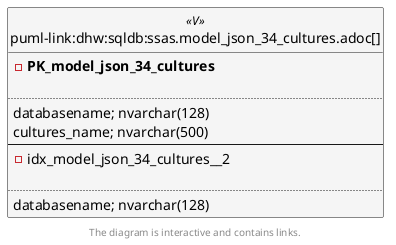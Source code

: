 @startuml
left to right direction
'top to bottom direction
hide circle
'avoide "." issues:
set namespaceSeparator none


skinparam class {
  BackgroundColor White
  BackgroundColor<<FN>> Yellow
  BackgroundColor<<FS>> Yellow
  BackgroundColor<<FT>> LightGray
  BackgroundColor<<IF>> Yellow
  BackgroundColor<<IS>> Yellow
  BackgroundColor<<P>> Aqua
  BackgroundColor<<PC>> Aqua
  BackgroundColor<<SN>> Yellow
  BackgroundColor<<SO>> SlateBlue
  BackgroundColor<<TF>> LightGray
  BackgroundColor<<TR>> Tomato
  BackgroundColor<<U>> White
  BackgroundColor<<V>> WhiteSmoke
  BackgroundColor<<X>> Aqua
  BackgroundColor<<external>> AliceBlue
}


entity "puml-link:dhw:sqldb:ssas.model_json_34_cultures.adoc[]" as ssas.model_json_34_cultures << V >> {
- **PK_model_json_34_cultures**

..
databasename; nvarchar(128)
cultures_name; nvarchar(500)
--
- idx_model_json_34_cultures__2

..
databasename; nvarchar(128)
}

footer The diagram is interactive and contains links.
@enduml

